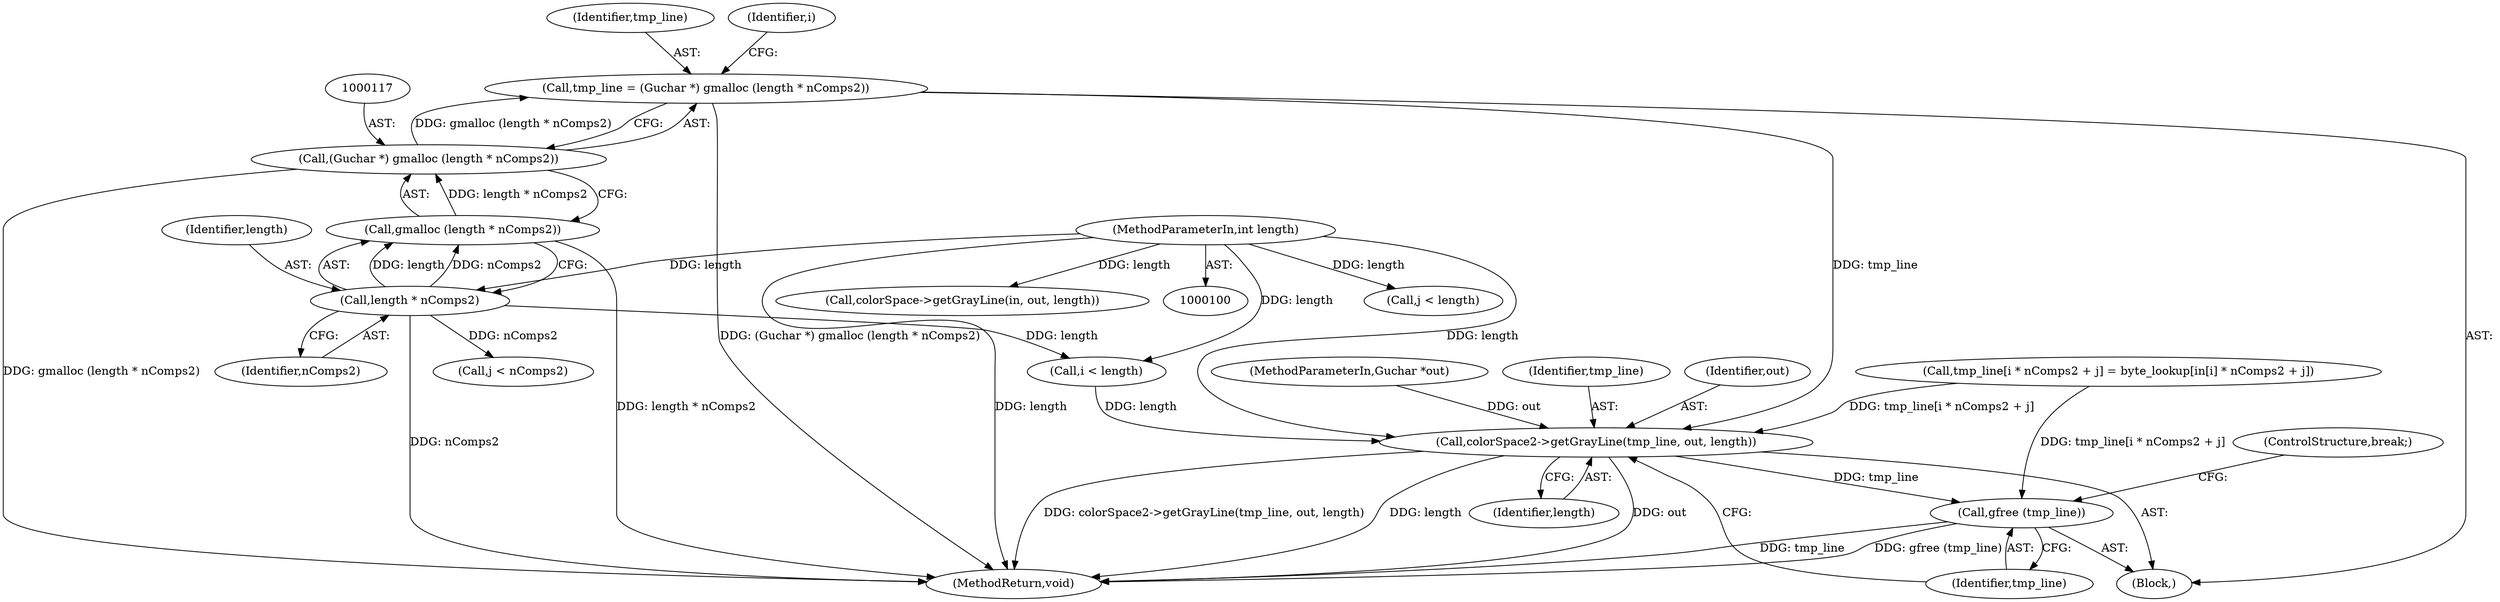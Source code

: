 digraph "0_poppler_7b2d314a61fd0e12f47c62996cb49ec0d1ba747a_5@integer" {
"1000114" [label="(Call,tmp_line = (Guchar *) gmalloc (length * nComps2))"];
"1000116" [label="(Call,(Guchar *) gmalloc (length * nComps2))"];
"1000118" [label="(Call,gmalloc (length * nComps2))"];
"1000119" [label="(Call,length * nComps2)"];
"1000103" [label="(MethodParameterIn,int length)"];
"1000159" [label="(Call,colorSpace2->getGrayLine(tmp_line, out, length))"];
"1000163" [label="(Call,gfree (tmp_line))"];
"1000159" [label="(Call,colorSpace2->getGrayLine(tmp_line, out, length))"];
"1000103" [label="(MethodParameterIn,int length)"];
"1000111" [label="(Block,)"];
"1000102" [label="(MethodParameterIn,Guchar *out)"];
"1000118" [label="(Call,gmalloc (length * nComps2))"];
"1000120" [label="(Identifier,length)"];
"1000174" [label="(Call,j < length)"];
"1000163" [label="(Call,gfree (tmp_line))"];
"1000115" [label="(Identifier,tmp_line)"];
"1000162" [label="(Identifier,length)"];
"1000136" [label="(Call,j < nComps2)"];
"1000121" [label="(Identifier,nComps2)"];
"1000160" [label="(Identifier,tmp_line)"];
"1000165" [label="(ControlStructure,break;)"];
"1000126" [label="(Call,i < length)"];
"1000114" [label="(Call,tmp_line = (Guchar *) gmalloc (length * nComps2))"];
"1000202" [label="(Call,colorSpace->getGrayLine(in, out, length))"];
"1000164" [label="(Identifier,tmp_line)"];
"1000119" [label="(Call,length * nComps2)"];
"1000116" [label="(Call,(Guchar *) gmalloc (length * nComps2))"];
"1000142" [label="(Call,tmp_line[i * nComps2 + j] = byte_lookup[in[i] * nComps2 + j])"];
"1000161" [label="(Identifier,out)"];
"1000207" [label="(MethodReturn,void)"];
"1000124" [label="(Identifier,i)"];
"1000114" -> "1000111"  [label="AST: "];
"1000114" -> "1000116"  [label="CFG: "];
"1000115" -> "1000114"  [label="AST: "];
"1000116" -> "1000114"  [label="AST: "];
"1000124" -> "1000114"  [label="CFG: "];
"1000114" -> "1000207"  [label="DDG: (Guchar *) gmalloc (length * nComps2)"];
"1000116" -> "1000114"  [label="DDG: gmalloc (length * nComps2)"];
"1000114" -> "1000159"  [label="DDG: tmp_line"];
"1000116" -> "1000118"  [label="CFG: "];
"1000117" -> "1000116"  [label="AST: "];
"1000118" -> "1000116"  [label="AST: "];
"1000116" -> "1000207"  [label="DDG: gmalloc (length * nComps2)"];
"1000118" -> "1000116"  [label="DDG: length * nComps2"];
"1000118" -> "1000119"  [label="CFG: "];
"1000119" -> "1000118"  [label="AST: "];
"1000118" -> "1000207"  [label="DDG: length * nComps2"];
"1000119" -> "1000118"  [label="DDG: length"];
"1000119" -> "1000118"  [label="DDG: nComps2"];
"1000119" -> "1000121"  [label="CFG: "];
"1000120" -> "1000119"  [label="AST: "];
"1000121" -> "1000119"  [label="AST: "];
"1000119" -> "1000207"  [label="DDG: nComps2"];
"1000103" -> "1000119"  [label="DDG: length"];
"1000119" -> "1000126"  [label="DDG: length"];
"1000119" -> "1000136"  [label="DDG: nComps2"];
"1000103" -> "1000100"  [label="AST: "];
"1000103" -> "1000207"  [label="DDG: length"];
"1000103" -> "1000126"  [label="DDG: length"];
"1000103" -> "1000159"  [label="DDG: length"];
"1000103" -> "1000174"  [label="DDG: length"];
"1000103" -> "1000202"  [label="DDG: length"];
"1000159" -> "1000111"  [label="AST: "];
"1000159" -> "1000162"  [label="CFG: "];
"1000160" -> "1000159"  [label="AST: "];
"1000161" -> "1000159"  [label="AST: "];
"1000162" -> "1000159"  [label="AST: "];
"1000164" -> "1000159"  [label="CFG: "];
"1000159" -> "1000207"  [label="DDG: colorSpace2->getGrayLine(tmp_line, out, length)"];
"1000159" -> "1000207"  [label="DDG: length"];
"1000159" -> "1000207"  [label="DDG: out"];
"1000142" -> "1000159"  [label="DDG: tmp_line[i * nComps2 + j]"];
"1000102" -> "1000159"  [label="DDG: out"];
"1000126" -> "1000159"  [label="DDG: length"];
"1000159" -> "1000163"  [label="DDG: tmp_line"];
"1000163" -> "1000111"  [label="AST: "];
"1000163" -> "1000164"  [label="CFG: "];
"1000164" -> "1000163"  [label="AST: "];
"1000165" -> "1000163"  [label="CFG: "];
"1000163" -> "1000207"  [label="DDG: tmp_line"];
"1000163" -> "1000207"  [label="DDG: gfree (tmp_line)"];
"1000142" -> "1000163"  [label="DDG: tmp_line[i * nComps2 + j]"];
}
